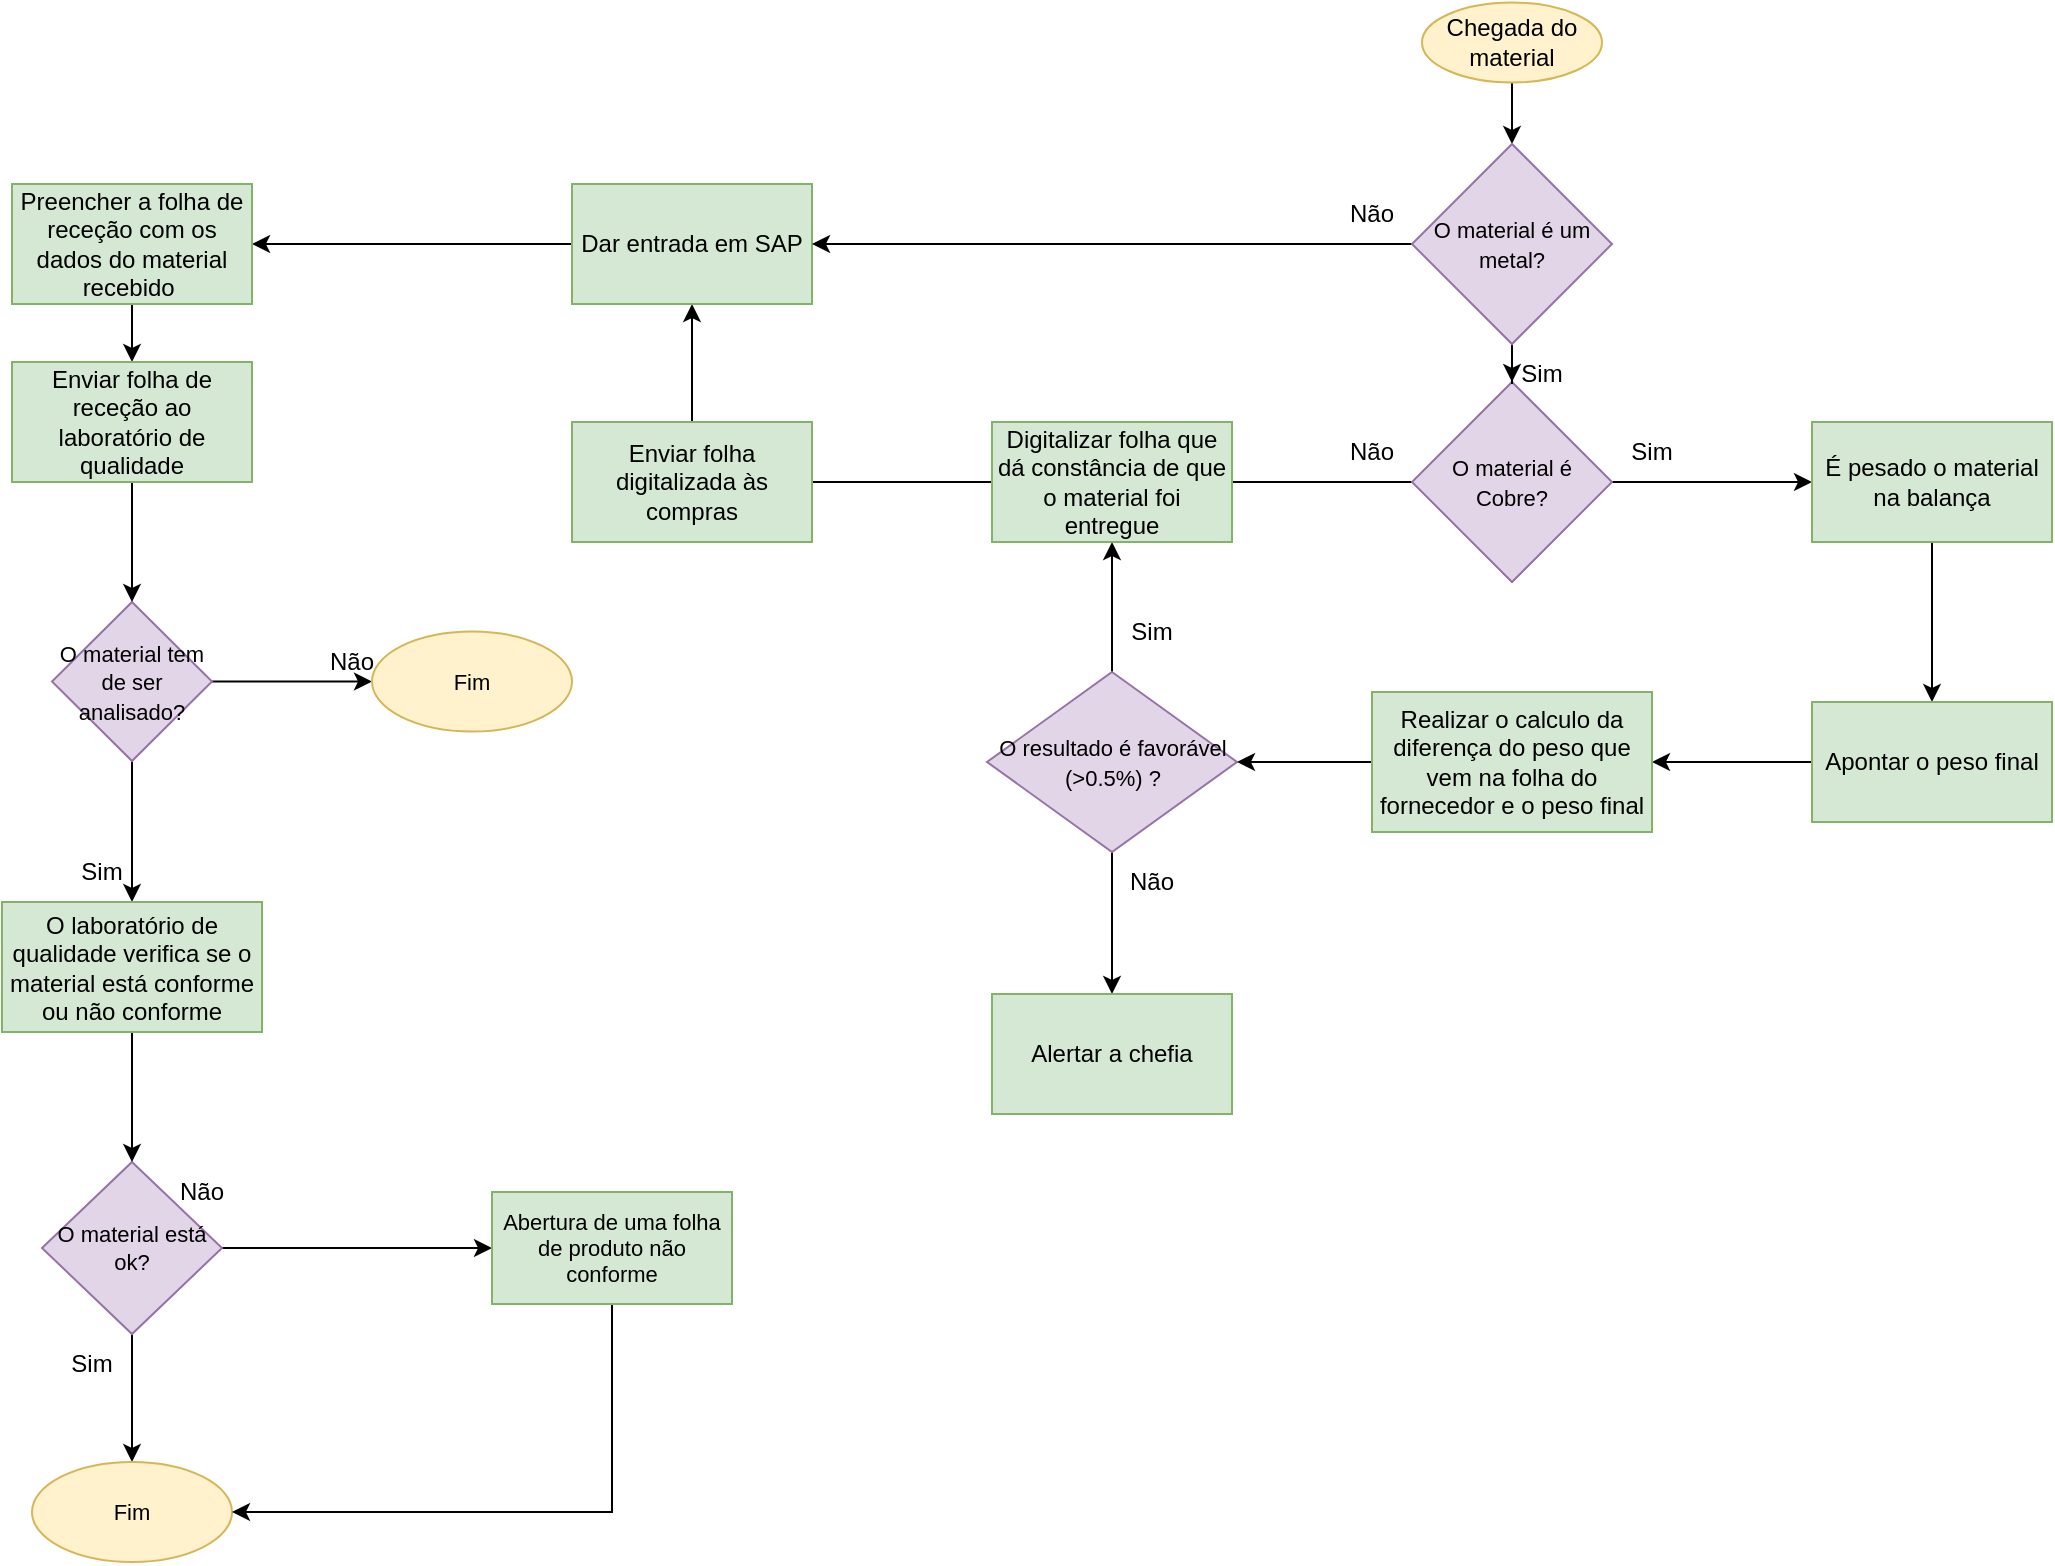<mxfile version="20.1.1" type="github">
  <diagram id="fz4ZNiGjer4_rKIofnrs" name="Page-1">
    <mxGraphModel dx="1422" dy="786" grid="1" gridSize="10" guides="1" tooltips="1" connect="1" arrows="1" fold="1" page="1" pageScale="1" pageWidth="1169" pageHeight="827" math="0" shadow="0">
      <root>
        <mxCell id="0" />
        <mxCell id="1" parent="0" />
        <mxCell id="1L-2jIq9yv49Vanu2v55-87" style="edgeStyle=orthogonalEdgeStyle;rounded=0;orthogonalLoop=1;jettySize=auto;html=1;exitX=0.5;exitY=1;exitDx=0;exitDy=0;entryX=0.5;entryY=0;entryDx=0;entryDy=0;endArrow=classic;endFill=1;" parent="1" source="0HmDUyCugDLITogedhJN-1" target="1L-2jIq9yv49Vanu2v55-75" edge="1">
          <mxGeometry relative="1" as="geometry" />
        </mxCell>
        <mxCell id="0HmDUyCugDLITogedhJN-1" value="Chegada do material" style="ellipse;whiteSpace=wrap;html=1;fillColor=#fff2cc;strokeColor=#d6b656;" parent="1" vertex="1">
          <mxGeometry x="785" y="10.25" width="90" height="40" as="geometry" />
        </mxCell>
        <mxCell id="1L-2jIq9yv49Vanu2v55-78" style="edgeStyle=orthogonalEdgeStyle;rounded=0;orthogonalLoop=1;jettySize=auto;html=1;exitX=1;exitY=0.5;exitDx=0;exitDy=0;endArrow=classic;endFill=1;" parent="1" source="0HmDUyCugDLITogedhJN-2" target="0HmDUyCugDLITogedhJN-5" edge="1">
          <mxGeometry relative="1" as="geometry" />
        </mxCell>
        <mxCell id="1L-2jIq9yv49Vanu2v55-89" style="edgeStyle=orthogonalEdgeStyle;rounded=0;orthogonalLoop=1;jettySize=auto;html=1;exitX=0;exitY=0.5;exitDx=0;exitDy=0;entryX=1;entryY=0.5;entryDx=0;entryDy=0;endArrow=none;endFill=0;" parent="1" source="0HmDUyCugDLITogedhJN-2" target="0HmDUyCugDLITogedhJN-62" edge="1">
          <mxGeometry relative="1" as="geometry" />
        </mxCell>
        <mxCell id="0HmDUyCugDLITogedhJN-2" value="&lt;font style=&quot;font-size: 11px;&quot;&gt;O material é Cobre?&lt;/font&gt;" style="rhombus;whiteSpace=wrap;html=1;fillColor=#e1d5e7;strokeColor=#9673a6;" parent="1" vertex="1">
          <mxGeometry x="780" y="200" width="100" height="100" as="geometry" />
        </mxCell>
        <mxCell id="1L-2jIq9yv49Vanu2v55-79" style="edgeStyle=orthogonalEdgeStyle;rounded=0;orthogonalLoop=1;jettySize=auto;html=1;exitX=0.5;exitY=1;exitDx=0;exitDy=0;endArrow=classic;endFill=1;" parent="1" source="0HmDUyCugDLITogedhJN-5" target="0HmDUyCugDLITogedhJN-6" edge="1">
          <mxGeometry relative="1" as="geometry" />
        </mxCell>
        <mxCell id="0HmDUyCugDLITogedhJN-5" value="É pesado o material na balança" style="rounded=0;whiteSpace=wrap;html=1;fillColor=#d5e8d4;strokeColor=#82b366;" parent="1" vertex="1">
          <mxGeometry x="980" y="220" width="120" height="60" as="geometry" />
        </mxCell>
        <mxCell id="1L-2jIq9yv49Vanu2v55-80" style="edgeStyle=orthogonalEdgeStyle;rounded=0;orthogonalLoop=1;jettySize=auto;html=1;exitX=0;exitY=0.5;exitDx=0;exitDy=0;endArrow=classic;endFill=1;" parent="1" source="0HmDUyCugDLITogedhJN-6" target="0HmDUyCugDLITogedhJN-61" edge="1">
          <mxGeometry relative="1" as="geometry" />
        </mxCell>
        <mxCell id="0HmDUyCugDLITogedhJN-6" value="Apontar o peso final" style="rounded=0;whiteSpace=wrap;html=1;fillColor=#d5e8d4;strokeColor=#82b366;" parent="1" vertex="1">
          <mxGeometry x="980" y="360" width="120" height="60" as="geometry" />
        </mxCell>
        <mxCell id="1L-2jIq9yv49Vanu2v55-82" style="edgeStyle=orthogonalEdgeStyle;rounded=0;orthogonalLoop=1;jettySize=auto;html=1;exitX=0.5;exitY=1;exitDx=0;exitDy=0;endArrow=classic;endFill=1;" parent="1" source="0HmDUyCugDLITogedhJN-13" target="0HmDUyCugDLITogedhJN-64" edge="1">
          <mxGeometry relative="1" as="geometry" />
        </mxCell>
        <mxCell id="1L-2jIq9yv49Vanu2v55-88" style="edgeStyle=orthogonalEdgeStyle;rounded=0;orthogonalLoop=1;jettySize=auto;html=1;exitX=0.5;exitY=0;exitDx=0;exitDy=0;entryX=0.5;entryY=1;entryDx=0;entryDy=0;endArrow=classic;endFill=1;" parent="1" source="0HmDUyCugDLITogedhJN-13" target="0HmDUyCugDLITogedhJN-62" edge="1">
          <mxGeometry relative="1" as="geometry" />
        </mxCell>
        <mxCell id="0HmDUyCugDLITogedhJN-13" value="&lt;font style=&quot;font-size: 11px;&quot;&gt;O resultado é favorável (&amp;gt;0.5%) ?&lt;/font&gt;" style="rhombus;whiteSpace=wrap;html=1;fillColor=#e1d5e7;strokeColor=#9673a6;" parent="1" vertex="1">
          <mxGeometry x="567.5" y="345" width="125" height="90" as="geometry" />
        </mxCell>
        <mxCell id="a_PHziLhVXfM08UedxSI-6" style="edgeStyle=orthogonalEdgeStyle;rounded=0;orthogonalLoop=1;jettySize=auto;html=1;exitX=0.5;exitY=1;exitDx=0;exitDy=0;endArrow=classic;endFill=1;" parent="1" source="0HmDUyCugDLITogedhJN-31" target="0HmDUyCugDLITogedhJN-68" edge="1">
          <mxGeometry relative="1" as="geometry" />
        </mxCell>
        <mxCell id="a_PHziLhVXfM08UedxSI-8" style="edgeStyle=orthogonalEdgeStyle;rounded=0;orthogonalLoop=1;jettySize=auto;html=1;exitX=1;exitY=0.5;exitDx=0;exitDy=0;entryX=0;entryY=0.5;entryDx=0;entryDy=0;endArrow=classic;endFill=1;" parent="1" source="0HmDUyCugDLITogedhJN-31" target="a_PHziLhVXfM08UedxSI-7" edge="1">
          <mxGeometry relative="1" as="geometry" />
        </mxCell>
        <mxCell id="0HmDUyCugDLITogedhJN-31" value="&lt;font style=&quot;font-size: 11px;&quot;&gt;O material tem de ser analisado?&lt;/font&gt;" style="rhombus;whiteSpace=wrap;html=1;fillColor=#e1d5e7;strokeColor=#9673a6;" parent="1" vertex="1">
          <mxGeometry x="100" y="310" width="80" height="79.5" as="geometry" />
        </mxCell>
        <mxCell id="1L-2jIq9yv49Vanu2v55-114" style="edgeStyle=orthogonalEdgeStyle;rounded=0;orthogonalLoop=1;jettySize=auto;html=1;exitX=1;exitY=0.5;exitDx=0;exitDy=0;entryX=0;entryY=0.5;entryDx=0;entryDy=0;endArrow=classic;endFill=1;" parent="1" source="0HmDUyCugDLITogedhJN-40" target="0HmDUyCugDLITogedhJN-69" edge="1">
          <mxGeometry relative="1" as="geometry" />
        </mxCell>
        <mxCell id="a_PHziLhVXfM08UedxSI-11" style="edgeStyle=orthogonalEdgeStyle;rounded=0;orthogonalLoop=1;jettySize=auto;html=1;exitX=0.5;exitY=1;exitDx=0;exitDy=0;endArrow=classic;endFill=1;" parent="1" source="0HmDUyCugDLITogedhJN-40" target="0HmDUyCugDLITogedhJN-52" edge="1">
          <mxGeometry relative="1" as="geometry" />
        </mxCell>
        <mxCell id="0HmDUyCugDLITogedhJN-40" value="O material está ok?" style="rhombus;whiteSpace=wrap;html=1;fontSize=11;fillColor=#e1d5e7;strokeColor=#9673a6;" parent="1" vertex="1">
          <mxGeometry x="95" y="590" width="90" height="86" as="geometry" />
        </mxCell>
        <mxCell id="0HmDUyCugDLITogedhJN-46" value="Não" style="text;html=1;strokeColor=none;fillColor=none;align=center;verticalAlign=middle;whiteSpace=wrap;rounded=0;" parent="1" vertex="1">
          <mxGeometry x="730" y="101" width="60" height="30" as="geometry" />
        </mxCell>
        <mxCell id="0HmDUyCugDLITogedhJN-47" value="Sim" style="text;html=1;strokeColor=none;fillColor=none;align=center;verticalAlign=middle;whiteSpace=wrap;rounded=0;" parent="1" vertex="1">
          <mxGeometry x="815" y="181" width="60" height="30" as="geometry" />
        </mxCell>
        <mxCell id="0HmDUyCugDLITogedhJN-52" value="Fim" style="ellipse;whiteSpace=wrap;html=1;fontSize=11;fillColor=#fff2cc;strokeColor=#d6b656;" parent="1" vertex="1">
          <mxGeometry x="90" y="740" width="100" height="50" as="geometry" />
        </mxCell>
        <mxCell id="1L-2jIq9yv49Vanu2v55-81" style="edgeStyle=orthogonalEdgeStyle;rounded=0;orthogonalLoop=1;jettySize=auto;html=1;exitX=0;exitY=0.5;exitDx=0;exitDy=0;entryX=1;entryY=0.5;entryDx=0;entryDy=0;endArrow=classic;endFill=1;" parent="1" source="0HmDUyCugDLITogedhJN-61" target="0HmDUyCugDLITogedhJN-13" edge="1">
          <mxGeometry relative="1" as="geometry" />
        </mxCell>
        <mxCell id="0HmDUyCugDLITogedhJN-61" value="Realizar o calculo da diferença do peso que vem na folha do fornecedor e o peso final" style="rounded=0;whiteSpace=wrap;html=1;fillColor=#d5e8d4;strokeColor=#82b366;" parent="1" vertex="1">
          <mxGeometry x="760" y="355" width="140" height="70" as="geometry" />
        </mxCell>
        <mxCell id="1L-2jIq9yv49Vanu2v55-90" style="edgeStyle=orthogonalEdgeStyle;rounded=0;orthogonalLoop=1;jettySize=auto;html=1;exitX=0;exitY=0.5;exitDx=0;exitDy=0;entryX=1;entryY=0.5;entryDx=0;entryDy=0;endArrow=none;endFill=0;" parent="1" source="0HmDUyCugDLITogedhJN-62" target="0HmDUyCugDLITogedhJN-63" edge="1">
          <mxGeometry relative="1" as="geometry" />
        </mxCell>
        <mxCell id="0HmDUyCugDLITogedhJN-62" value="Digitalizar folha que dá constância de que o material foi entregue" style="rounded=0;whiteSpace=wrap;html=1;fillColor=#d5e8d4;strokeColor=#82b366;" parent="1" vertex="1">
          <mxGeometry x="570" y="220" width="120" height="60" as="geometry" />
        </mxCell>
        <mxCell id="a_PHziLhVXfM08UedxSI-13" style="edgeStyle=orthogonalEdgeStyle;rounded=0;orthogonalLoop=1;jettySize=auto;html=1;exitX=0.5;exitY=0;exitDx=0;exitDy=0;entryX=0.5;entryY=1;entryDx=0;entryDy=0;endArrow=classic;endFill=1;" parent="1" source="0HmDUyCugDLITogedhJN-63" target="0HmDUyCugDLITogedhJN-65" edge="1">
          <mxGeometry relative="1" as="geometry" />
        </mxCell>
        <mxCell id="0HmDUyCugDLITogedhJN-63" value="Enviar folha digitalizada às compras" style="rounded=0;whiteSpace=wrap;html=1;fillColor=#d5e8d4;strokeColor=#82b366;" parent="1" vertex="1">
          <mxGeometry x="360" y="220" width="120" height="60" as="geometry" />
        </mxCell>
        <mxCell id="0HmDUyCugDLITogedhJN-64" value="Alertar a chefia" style="rounded=0;whiteSpace=wrap;html=1;fillColor=#d5e8d4;strokeColor=#82b366;" parent="1" vertex="1">
          <mxGeometry x="570" y="506" width="120" height="60" as="geometry" />
        </mxCell>
        <mxCell id="a_PHziLhVXfM08UedxSI-14" style="edgeStyle=orthogonalEdgeStyle;rounded=0;orthogonalLoop=1;jettySize=auto;html=1;exitX=0;exitY=0.5;exitDx=0;exitDy=0;entryX=1;entryY=0.5;entryDx=0;entryDy=0;endArrow=classic;endFill=1;" parent="1" source="0HmDUyCugDLITogedhJN-65" target="0HmDUyCugDLITogedhJN-66" edge="1">
          <mxGeometry relative="1" as="geometry" />
        </mxCell>
        <mxCell id="0HmDUyCugDLITogedhJN-65" value="Dar entrada em SAP" style="rounded=0;whiteSpace=wrap;html=1;fillColor=#d5e8d4;strokeColor=#82b366;" parent="1" vertex="1">
          <mxGeometry x="360" y="101" width="120" height="60" as="geometry" />
        </mxCell>
        <mxCell id="a_PHziLhVXfM08UedxSI-10" style="edgeStyle=orthogonalEdgeStyle;rounded=0;orthogonalLoop=1;jettySize=auto;html=1;exitX=0.5;exitY=1;exitDx=0;exitDy=0;endArrow=classic;endFill=1;" parent="1" source="0HmDUyCugDLITogedhJN-66" target="0HmDUyCugDLITogedhJN-67" edge="1">
          <mxGeometry relative="1" as="geometry" />
        </mxCell>
        <mxCell id="0HmDUyCugDLITogedhJN-66" value="Preencher a folha de receção com os dados do material recebido&amp;nbsp;" style="rounded=0;whiteSpace=wrap;html=1;fillColor=#d5e8d4;strokeColor=#82b366;" parent="1" vertex="1">
          <mxGeometry x="80" y="101" width="120" height="60" as="geometry" />
        </mxCell>
        <mxCell id="a_PHziLhVXfM08UedxSI-5" style="edgeStyle=orthogonalEdgeStyle;rounded=0;orthogonalLoop=1;jettySize=auto;html=1;exitX=0.5;exitY=1;exitDx=0;exitDy=0;entryX=0.5;entryY=0;entryDx=0;entryDy=0;endArrow=classic;endFill=1;" parent="1" source="0HmDUyCugDLITogedhJN-67" target="0HmDUyCugDLITogedhJN-31" edge="1">
          <mxGeometry relative="1" as="geometry" />
        </mxCell>
        <mxCell id="0HmDUyCugDLITogedhJN-67" value="Enviar folha de receção ao laboratório de qualidade" style="rounded=0;whiteSpace=wrap;html=1;fillColor=#d5e8d4;strokeColor=#82b366;" parent="1" vertex="1">
          <mxGeometry x="80" y="190" width="120" height="60" as="geometry" />
        </mxCell>
        <mxCell id="1L-2jIq9yv49Vanu2v55-101" style="edgeStyle=orthogonalEdgeStyle;rounded=0;orthogonalLoop=1;jettySize=auto;html=1;exitX=0.5;exitY=1;exitDx=0;exitDy=0;entryX=0.5;entryY=0;entryDx=0;entryDy=0;endArrow=classic;endFill=1;" parent="1" source="0HmDUyCugDLITogedhJN-68" target="0HmDUyCugDLITogedhJN-40" edge="1">
          <mxGeometry relative="1" as="geometry" />
        </mxCell>
        <mxCell id="0HmDUyCugDLITogedhJN-68" value="O laboratório de qualidade verifica se o material está conforme ou não conforme" style="rounded=0;whiteSpace=wrap;html=1;fillColor=#d5e8d4;strokeColor=#82b366;" parent="1" vertex="1">
          <mxGeometry x="75" y="460" width="130" height="65" as="geometry" />
        </mxCell>
        <mxCell id="a_PHziLhVXfM08UedxSI-12" style="edgeStyle=orthogonalEdgeStyle;rounded=0;orthogonalLoop=1;jettySize=auto;html=1;exitX=0.5;exitY=1;exitDx=0;exitDy=0;entryX=1;entryY=0.5;entryDx=0;entryDy=0;endArrow=classic;endFill=1;" parent="1" source="0HmDUyCugDLITogedhJN-69" target="0HmDUyCugDLITogedhJN-52" edge="1">
          <mxGeometry relative="1" as="geometry" />
        </mxCell>
        <mxCell id="0HmDUyCugDLITogedhJN-69" value="Abertura de uma folha de produto não conforme" style="rounded=0;whiteSpace=wrap;html=1;fontSize=11;fillColor=#d5e8d4;strokeColor=#82b366;" parent="1" vertex="1">
          <mxGeometry x="320" y="605" width="120" height="56" as="geometry" />
        </mxCell>
        <mxCell id="1L-2jIq9yv49Vanu2v55-77" style="edgeStyle=orthogonalEdgeStyle;rounded=0;orthogonalLoop=1;jettySize=auto;html=1;exitX=0.5;exitY=1;exitDx=0;exitDy=0;endArrow=classic;endFill=1;" parent="1" source="1L-2jIq9yv49Vanu2v55-75" target="0HmDUyCugDLITogedhJN-2" edge="1">
          <mxGeometry relative="1" as="geometry" />
        </mxCell>
        <mxCell id="1L-2jIq9yv49Vanu2v55-96" style="edgeStyle=orthogonalEdgeStyle;rounded=0;orthogonalLoop=1;jettySize=auto;html=1;exitX=0;exitY=0.5;exitDx=0;exitDy=0;endArrow=classic;endFill=1;" parent="1" source="1L-2jIq9yv49Vanu2v55-75" target="0HmDUyCugDLITogedhJN-65" edge="1">
          <mxGeometry relative="1" as="geometry" />
        </mxCell>
        <mxCell id="1L-2jIq9yv49Vanu2v55-75" value="&lt;font style=&quot;font-size: 11px;&quot;&gt;O material é um metal?&lt;/font&gt;" style="rhombus;whiteSpace=wrap;html=1;fillColor=#e1d5e7;strokeColor=#9673a6;" parent="1" vertex="1">
          <mxGeometry x="780" y="81" width="100" height="100" as="geometry" />
        </mxCell>
        <mxCell id="1L-2jIq9yv49Vanu2v55-106" value="Sim" style="text;html=1;strokeColor=none;fillColor=none;align=center;verticalAlign=middle;whiteSpace=wrap;rounded=0;" parent="1" vertex="1">
          <mxGeometry x="870" y="220" width="60" height="30" as="geometry" />
        </mxCell>
        <mxCell id="1L-2jIq9yv49Vanu2v55-107" value="Não" style="text;html=1;strokeColor=none;fillColor=none;align=center;verticalAlign=middle;whiteSpace=wrap;rounded=0;" parent="1" vertex="1">
          <mxGeometry x="730" y="220" width="60" height="30" as="geometry" />
        </mxCell>
        <mxCell id="1L-2jIq9yv49Vanu2v55-108" value="Não" style="text;html=1;strokeColor=none;fillColor=none;align=center;verticalAlign=middle;whiteSpace=wrap;rounded=0;" parent="1" vertex="1">
          <mxGeometry x="620" y="435" width="60" height="30" as="geometry" />
        </mxCell>
        <mxCell id="1L-2jIq9yv49Vanu2v55-109" value="Sim" style="text;html=1;strokeColor=none;fillColor=none;align=center;verticalAlign=middle;whiteSpace=wrap;rounded=0;" parent="1" vertex="1">
          <mxGeometry x="620" y="310" width="60" height="30" as="geometry" />
        </mxCell>
        <mxCell id="1L-2jIq9yv49Vanu2v55-110" value="Não" style="text;html=1;strokeColor=none;fillColor=none;align=center;verticalAlign=middle;whiteSpace=wrap;rounded=0;" parent="1" vertex="1">
          <mxGeometry x="145" y="590" width="60" height="30" as="geometry" />
        </mxCell>
        <mxCell id="1L-2jIq9yv49Vanu2v55-111" value="Sim" style="text;html=1;strokeColor=none;fillColor=none;align=center;verticalAlign=middle;whiteSpace=wrap;rounded=0;" parent="1" vertex="1">
          <mxGeometry x="95" y="430" width="60" height="30" as="geometry" />
        </mxCell>
        <mxCell id="1L-2jIq9yv49Vanu2v55-112" value="Sim" style="text;html=1;strokeColor=none;fillColor=none;align=center;verticalAlign=middle;whiteSpace=wrap;rounded=0;" parent="1" vertex="1">
          <mxGeometry x="90" y="676" width="60" height="30" as="geometry" />
        </mxCell>
        <mxCell id="1L-2jIq9yv49Vanu2v55-113" value="Não" style="text;html=1;strokeColor=none;fillColor=none;align=center;verticalAlign=middle;whiteSpace=wrap;rounded=0;" parent="1" vertex="1">
          <mxGeometry x="220" y="324.75" width="60" height="30" as="geometry" />
        </mxCell>
        <mxCell id="a_PHziLhVXfM08UedxSI-7" value="Fim" style="ellipse;whiteSpace=wrap;html=1;fontSize=11;fillColor=#fff2cc;strokeColor=#d6b656;" parent="1" vertex="1">
          <mxGeometry x="260" y="324.75" width="100" height="50" as="geometry" />
        </mxCell>
      </root>
    </mxGraphModel>
  </diagram>
</mxfile>
